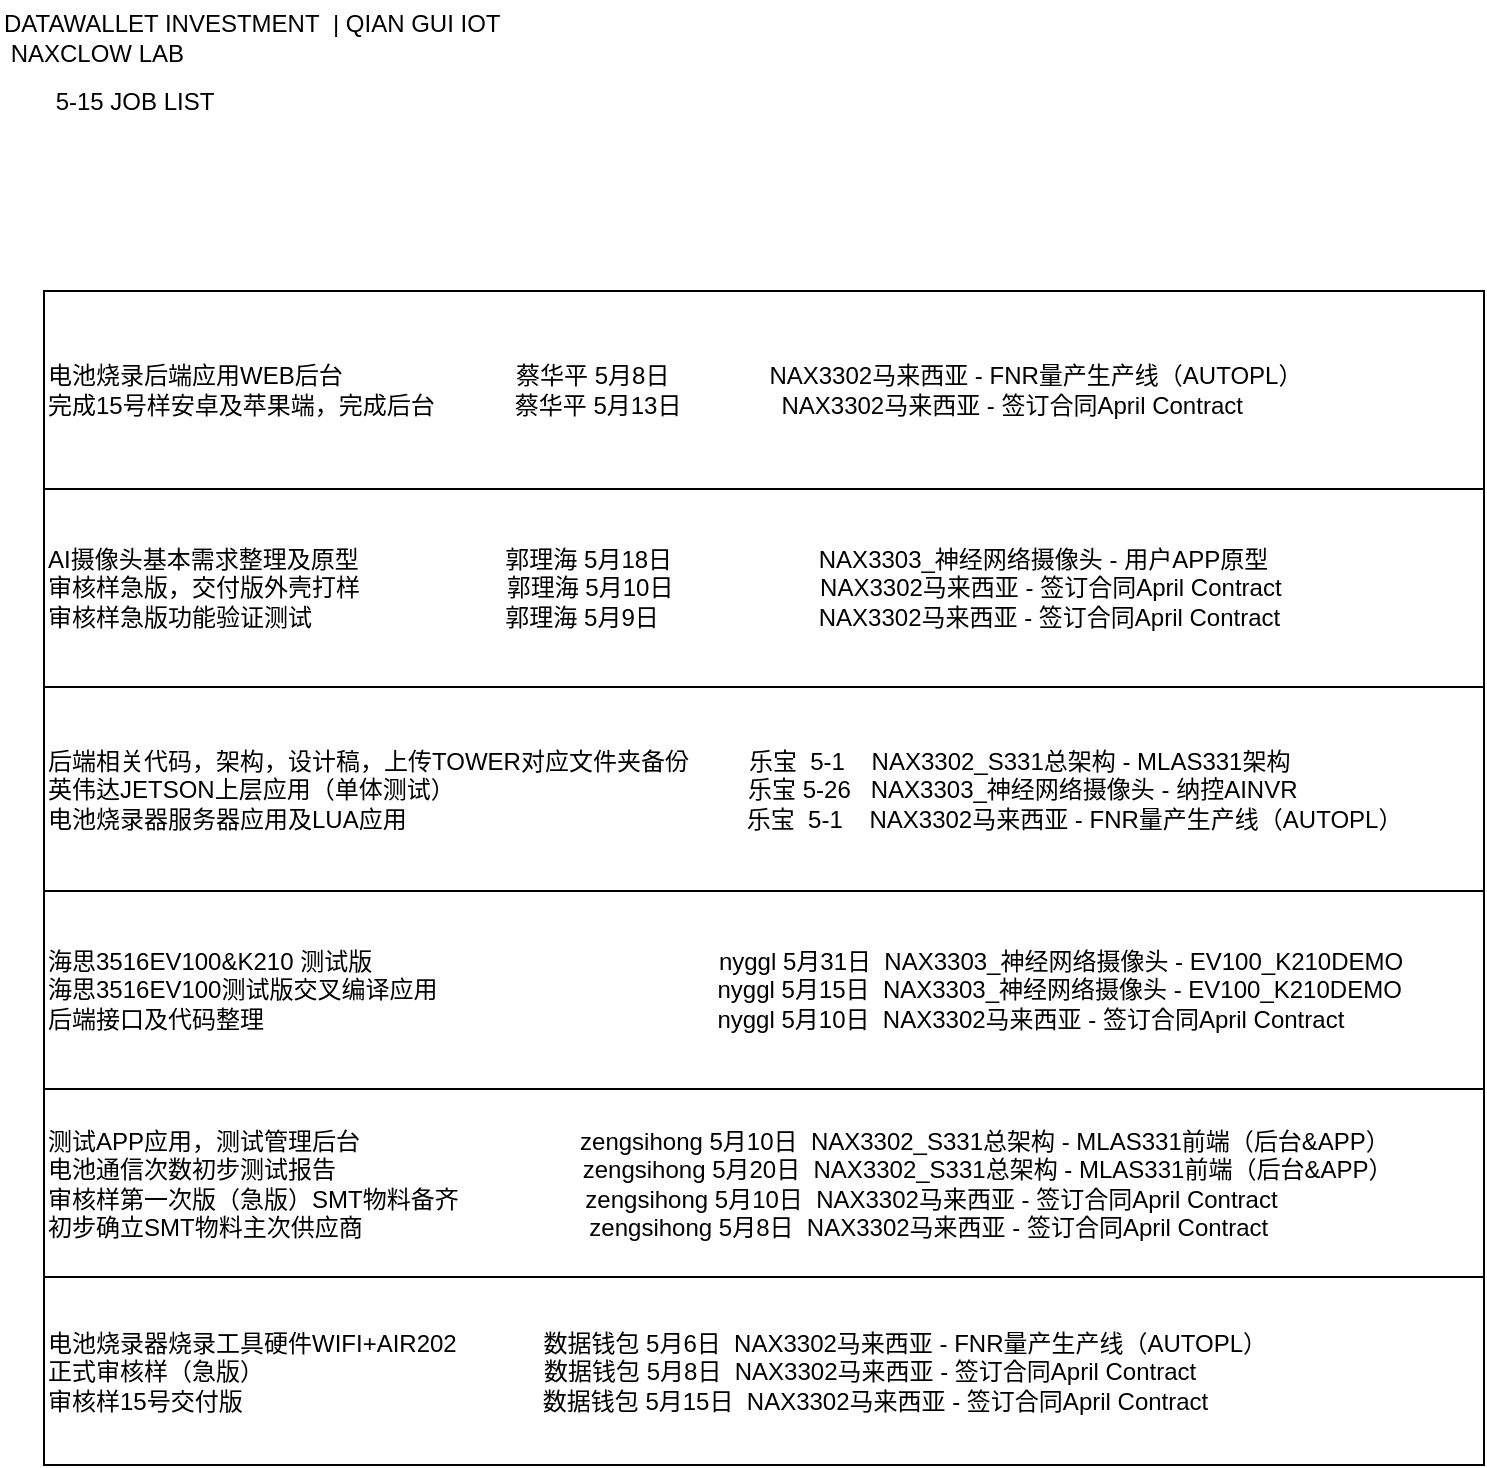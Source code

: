 <mxfile version="10.6.5" type="github"><diagram id="5DPTou8vt3mMETuyy_as" name="Page-1"><mxGraphModel dx="1394" dy="814" grid="0" gridSize="10" guides="1" tooltips="1" connect="1" arrows="1" fold="1" page="1" pageScale="1" pageWidth="827" pageHeight="3600" background="#ffffff" math="0" shadow="0"><root><mxCell id="0"/><mxCell id="1" parent="0"/><mxCell id="V5PZ6FLRDZTdhpPSg9at-2" value="&lt;div&gt;电池烧录后端应用WEB后台&amp;nbsp; &amp;nbsp; &amp;nbsp; &amp;nbsp; &amp;nbsp; &amp;nbsp; &amp;nbsp; &amp;nbsp; &amp;nbsp; &amp;nbsp; &amp;nbsp; &amp;nbsp; &amp;nbsp; 蔡华平 5月8日&amp;nbsp; &amp;nbsp; &amp;nbsp; &amp;nbsp; &amp;nbsp; &amp;nbsp; &amp;nbsp; &amp;nbsp;NAX3302马来西亚 - FNR量产生产线（AUTOPL）&lt;/div&gt;&lt;div&gt;完成15号样安卓及苹果端，完成后台&amp;nbsp; &amp;nbsp; &amp;nbsp; &amp;nbsp; &amp;nbsp; &amp;nbsp; 蔡华平 5月13日&amp;nbsp; &amp;nbsp; &amp;nbsp; &amp;nbsp; &amp;nbsp; &amp;nbsp; &amp;nbsp; &amp;nbsp;NAX3302马来西亚 - 签订合同April Contract&lt;/div&gt;" style="rounded=0;whiteSpace=wrap;html=1;align=left;" parent="1" vertex="1"><mxGeometry x="53" y="165.5" width="720" height="99" as="geometry"/></mxCell><mxCell id="V5PZ6FLRDZTdhpPSg9at-7" value="&lt;div&gt;AI摄像头基本需求整理及原型&amp;nbsp; &amp;nbsp; &amp;nbsp; &amp;nbsp; &amp;nbsp; &amp;nbsp; &amp;nbsp; &amp;nbsp; &amp;nbsp; &amp;nbsp; &amp;nbsp; 郭理海 5月18日&amp;nbsp; &amp;nbsp; &amp;nbsp; &amp;nbsp; &amp;nbsp; &amp;nbsp; &amp;nbsp; &amp;nbsp; &amp;nbsp; &amp;nbsp; &amp;nbsp; NAX3303_神经网络摄像头 - 用户APP原型&lt;/div&gt;&lt;div&gt;审核样急版，交付版外壳打样&amp;nbsp; &amp;nbsp; &amp;nbsp; &amp;nbsp; &amp;nbsp; &amp;nbsp; &amp;nbsp; &amp;nbsp; &amp;nbsp; &amp;nbsp; &amp;nbsp; 郭理海 5月10日&amp;nbsp; &amp;nbsp; &amp;nbsp; &amp;nbsp; &amp;nbsp; &amp;nbsp; &amp;nbsp; &amp;nbsp; &amp;nbsp; &amp;nbsp; &amp;nbsp; NAX3302马来西亚 - 签订合同April Contract&lt;/div&gt;&lt;div&gt;审核样急版功能验证测试&amp;nbsp; &amp;nbsp; &amp;nbsp; &amp;nbsp; &amp;nbsp; &amp;nbsp; &amp;nbsp; &amp;nbsp; &amp;nbsp; &amp;nbsp; &amp;nbsp; &amp;nbsp; &amp;nbsp; &amp;nbsp; &amp;nbsp;郭理海 5月9日&amp;nbsp; &amp;nbsp; &amp;nbsp; &amp;nbsp; &amp;nbsp; &amp;nbsp; &amp;nbsp; &amp;nbsp; &amp;nbsp; &amp;nbsp; &amp;nbsp; &amp;nbsp; NAX3302马来西亚 - 签订合同April Contract&lt;/div&gt;" style="rounded=0;whiteSpace=wrap;html=1;align=left;" parent="1" vertex="1"><mxGeometry x="53" y="264.5" width="720" height="99" as="geometry"/></mxCell><mxCell id="V5PZ6FLRDZTdhpPSg9at-8" value="&lt;div&gt;后端相关代码，架构，设计稿，上传TOWER对应文件夹备份&amp;nbsp; &amp;nbsp; &amp;nbsp; &amp;nbsp; &amp;nbsp;乐宝&amp;nbsp; 5-1&amp;nbsp; &amp;nbsp; NAX3302_S331总架构 - MLAS331架构&lt;/div&gt;&lt;div&gt;英伟达JETSON上层应用（单体测试）&amp;nbsp; &amp;nbsp; &amp;nbsp; &amp;nbsp; &amp;nbsp; &amp;nbsp; &amp;nbsp; &amp;nbsp; &amp;nbsp; &amp;nbsp; &amp;nbsp; &amp;nbsp; &amp;nbsp; &amp;nbsp; &amp;nbsp; &amp;nbsp; &amp;nbsp; &amp;nbsp; &amp;nbsp; &amp;nbsp; &amp;nbsp; &amp;nbsp; 乐宝 5-26&amp;nbsp; &amp;nbsp;NAX3303_神经网络摄像头 - 纳控AINVR&lt;/div&gt;&lt;div&gt;电池烧录器服务器应用及LUA应用&amp;nbsp; &amp;nbsp; &amp;nbsp; &amp;nbsp; &amp;nbsp; &amp;nbsp; &amp;nbsp; &amp;nbsp; &amp;nbsp; &amp;nbsp; &amp;nbsp; &amp;nbsp; &amp;nbsp; &amp;nbsp; &amp;nbsp; &amp;nbsp; &amp;nbsp; &amp;nbsp; &amp;nbsp; &amp;nbsp; &amp;nbsp; &amp;nbsp; &amp;nbsp; &amp;nbsp; &amp;nbsp; &amp;nbsp;乐宝&amp;nbsp; 5-1&amp;nbsp; &amp;nbsp; NAX3302马来西亚 - FNR量产生产线（AUTOPL）&lt;/div&gt;" style="rounded=0;whiteSpace=wrap;html=1;align=left;" parent="1" vertex="1"><mxGeometry x="53" y="363.5" width="720" height="102" as="geometry"/></mxCell><mxCell id="V5PZ6FLRDZTdhpPSg9at-9" value="&lt;div&gt;海思3516EV100&amp;amp;K210 测试版&amp;nbsp; &amp;nbsp; &amp;nbsp; &amp;nbsp; &amp;nbsp; &amp;nbsp; &amp;nbsp; &amp;nbsp; &amp;nbsp; &amp;nbsp; &amp;nbsp; &amp;nbsp; &amp;nbsp; &amp;nbsp; &amp;nbsp; &amp;nbsp; &amp;nbsp; &amp;nbsp; &amp;nbsp; &amp;nbsp; &amp;nbsp; &amp;nbsp; &amp;nbsp; &amp;nbsp; &amp;nbsp; &amp;nbsp; nyggl 5月31日&amp;nbsp; NAX3303_神经网络摄像头 - EV100_K210DEMO&lt;/div&gt;&lt;div&gt;海思3516EV100测试版交叉编译应用&amp;nbsp; &amp;nbsp; &amp;nbsp; &amp;nbsp; &amp;nbsp; &amp;nbsp; &amp;nbsp; &amp;nbsp; &amp;nbsp; &amp;nbsp; &amp;nbsp; &amp;nbsp; &amp;nbsp; &amp;nbsp; &amp;nbsp; &amp;nbsp; &amp;nbsp; &amp;nbsp; &amp;nbsp; &amp;nbsp; &amp;nbsp; nyggl 5月15日&amp;nbsp; NAX3303_神经网络摄像头 - EV100_K210DEMO&lt;/div&gt;&lt;div&gt;后端接口及代码整理&amp;nbsp; &amp;nbsp; &amp;nbsp; &amp;nbsp; &amp;nbsp; &amp;nbsp; &amp;nbsp; &amp;nbsp; &amp;nbsp; &amp;nbsp; &amp;nbsp; &amp;nbsp; &amp;nbsp; &amp;nbsp; &amp;nbsp; &amp;nbsp; &amp;nbsp; &amp;nbsp; &amp;nbsp; &amp;nbsp; &amp;nbsp; &amp;nbsp; &amp;nbsp; &amp;nbsp; &amp;nbsp; &amp;nbsp; &amp;nbsp; &amp;nbsp; &amp;nbsp; &amp;nbsp; &amp;nbsp; &amp;nbsp; &amp;nbsp; &amp;nbsp; nyggl 5月10日&amp;nbsp; NAX3302马来西亚 - 签订合同April Contract&lt;/div&gt;" style="rounded=0;whiteSpace=wrap;html=1;align=left;" parent="1" vertex="1"><mxGeometry x="53" y="465.5" width="720" height="99" as="geometry"/></mxCell><mxCell id="V5PZ6FLRDZTdhpPSg9at-10" value="&lt;div&gt;测试APP应用，测试管理后台&amp;nbsp; &amp;nbsp; &amp;nbsp; &amp;nbsp; &amp;nbsp; &amp;nbsp; &amp;nbsp; &amp;nbsp; &amp;nbsp; &amp;nbsp; &amp;nbsp; &amp;nbsp; &amp;nbsp; &amp;nbsp; &amp;nbsp; &amp;nbsp; &amp;nbsp;zengsihong 5月10日&amp;nbsp; NAX3302_S331总架构 - MLAS331前端（后台&amp;amp;APP）&lt;/div&gt;&lt;div&gt;电池通信次数初步测试报告&amp;nbsp; &amp;nbsp; &amp;nbsp; &amp;nbsp; &amp;nbsp; &amp;nbsp; &amp;nbsp; &amp;nbsp; &amp;nbsp; &amp;nbsp; &amp;nbsp; &amp;nbsp; &amp;nbsp; &amp;nbsp; &amp;nbsp; &amp;nbsp; &amp;nbsp; &amp;nbsp; &amp;nbsp;zengsihong 5月20日&amp;nbsp; NAX3302_S331总架构 - MLAS331前端（后台&amp;amp;APP）&lt;/div&gt;&lt;div&gt;审核样第一次版（急版）SMT物料备齐&amp;nbsp; &amp;nbsp; &amp;nbsp; &amp;nbsp; &amp;nbsp; &amp;nbsp; &amp;nbsp; &amp;nbsp; &amp;nbsp; &amp;nbsp;zengsihong 5月10日&amp;nbsp; NAX3302马来西亚 - 签订合同April Contract&lt;/div&gt;&lt;div&gt;初步确立SMT物料主次供应商&amp;nbsp; &amp;nbsp; &amp;nbsp; &amp;nbsp; &amp;nbsp; &amp;nbsp; &amp;nbsp; &amp;nbsp; &amp;nbsp; &amp;nbsp; &amp;nbsp; &amp;nbsp; &amp;nbsp; &amp;nbsp; &amp;nbsp; &amp;nbsp; &amp;nbsp; zengsihong 5月8日&amp;nbsp; NAX3302马来西亚 - 签订合同April Contract&lt;/div&gt;" style="rounded=0;whiteSpace=wrap;html=1;align=left;" parent="1" vertex="1"><mxGeometry x="53" y="564.5" width="720" height="94" as="geometry"/></mxCell><mxCell id="V5PZ6FLRDZTdhpPSg9at-11" value="&lt;div&gt;电池烧录器烧录工具硬件WIFI+AIR202&amp;nbsp; &amp;nbsp; &amp;nbsp; &amp;nbsp; &amp;nbsp; &amp;nbsp; &amp;nbsp;数据钱包 5月6日&amp;nbsp; NAX3302马来西亚 - FNR量产生产线（AUTOPL）&lt;/div&gt;&lt;div&gt;正式审核样（急版）&amp;nbsp; &amp;nbsp; &amp;nbsp; &amp;nbsp; &amp;nbsp; &amp;nbsp; &amp;nbsp; &amp;nbsp; &amp;nbsp; &amp;nbsp; &amp;nbsp; &amp;nbsp; &amp;nbsp; &amp;nbsp; &amp;nbsp; &amp;nbsp; &amp;nbsp; &amp;nbsp; &amp;nbsp; &amp;nbsp; &amp;nbsp; 数据钱包 5月8日&amp;nbsp; NAX3302马来西亚 - 签订合同April Contract&lt;/div&gt;&lt;div&gt;审核样15号交付版&amp;nbsp; &amp;nbsp; &amp;nbsp; &amp;nbsp; &amp;nbsp; &amp;nbsp; &amp;nbsp; &amp;nbsp; &amp;nbsp; &amp;nbsp; &amp;nbsp; &amp;nbsp; &amp;nbsp; &amp;nbsp; &amp;nbsp; &amp;nbsp; &amp;nbsp; &amp;nbsp; &amp;nbsp; &amp;nbsp; &amp;nbsp; &amp;nbsp; &amp;nbsp;数据钱包 5月15日&amp;nbsp; NAX3302马来西亚 - 签订合同April Contract&lt;/div&gt;" style="rounded=0;whiteSpace=wrap;html=1;align=left;" parent="1" vertex="1"><mxGeometry x="53" y="658.5" width="720" height="94" as="geometry"/></mxCell><mxCell id="eoLep-cczg1xYUs8iJP9-1" value="DATAWALLET INVESTMENT&amp;nbsp; | QIAN GUI IOT&amp;nbsp; &amp;nbsp;NAXCLOW LAB&amp;nbsp;" style="text;html=1;strokeColor=none;fillColor=none;align=left;verticalAlign=middle;whiteSpace=wrap;rounded=0;" vertex="1" parent="1"><mxGeometry x="31" y="20" width="278" height="38" as="geometry"/></mxCell><mxCell id="eoLep-cczg1xYUs8iJP9-2" value="5-15 JOB LIST" style="text;html=1;strokeColor=none;fillColor=none;align=center;verticalAlign=middle;whiteSpace=wrap;rounded=0;" vertex="1" parent="1"><mxGeometry x="31" y="61" width="135" height="20" as="geometry"/></mxCell></root></mxGraphModel></diagram></mxfile>